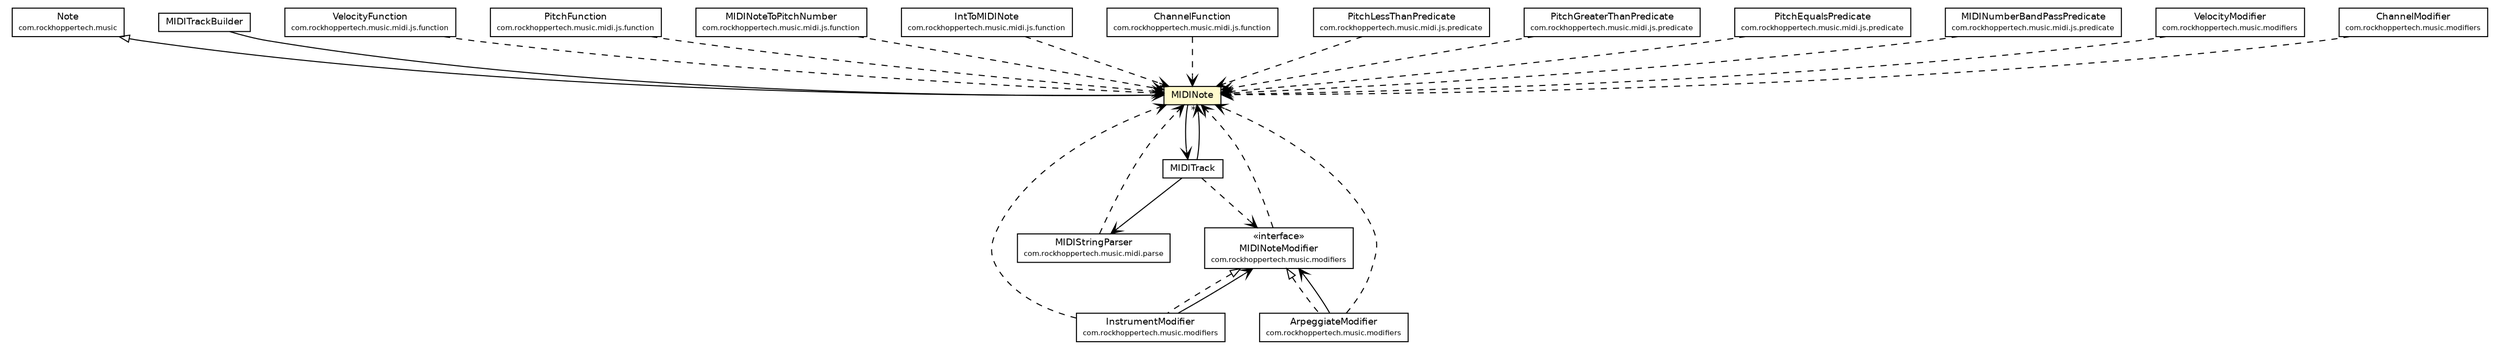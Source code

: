 #!/usr/local/bin/dot
#
# Class diagram 
# Generated by UMLGraph version R5_6-24-gf6e263 (http://www.umlgraph.org/)
#

digraph G {
	edge [fontname="Helvetica",fontsize=10,labelfontname="Helvetica",labelfontsize=10];
	node [fontname="Helvetica",fontsize=10,shape=plaintext];
	nodesep=0.25;
	ranksep=0.5;
	// com.rockhoppertech.music.Note
	c5289 [label=<<table title="com.rockhoppertech.music.Note" border="0" cellborder="1" cellspacing="0" cellpadding="2" port="p" href="../../Note.html">
		<tr><td><table border="0" cellspacing="0" cellpadding="1">
<tr><td align="center" balign="center"> Note </td></tr>
<tr><td align="center" balign="center"><font point-size="7.0"> com.rockhoppertech.music </font></td></tr>
		</table></td></tr>
		</table>>, URL="../../Note.html", fontname="Helvetica", fontcolor="black", fontsize=9.0];
	// com.rockhoppertech.music.midi.js.MIDITrackBuilder
	c5303 [label=<<table title="com.rockhoppertech.music.midi.js.MIDITrackBuilder" border="0" cellborder="1" cellspacing="0" cellpadding="2" port="p" href="./MIDITrackBuilder.html">
		<tr><td><table border="0" cellspacing="0" cellpadding="1">
<tr><td align="center" balign="center"> MIDITrackBuilder </td></tr>
		</table></td></tr>
		</table>>, URL="./MIDITrackBuilder.html", fontname="Helvetica", fontcolor="black", fontsize=9.0];
	// com.rockhoppertech.music.midi.js.MIDITrack
	c5304 [label=<<table title="com.rockhoppertech.music.midi.js.MIDITrack" border="0" cellborder="1" cellspacing="0" cellpadding="2" port="p" href="./MIDITrack.html">
		<tr><td><table border="0" cellspacing="0" cellpadding="1">
<tr><td align="center" balign="center"> MIDITrack </td></tr>
		</table></td></tr>
		</table>>, URL="./MIDITrack.html", fontname="Helvetica", fontcolor="black", fontsize=9.0];
	// com.rockhoppertech.music.midi.js.MIDINote
	c5308 [label=<<table title="com.rockhoppertech.music.midi.js.MIDINote" border="0" cellborder="1" cellspacing="0" cellpadding="2" port="p" bgcolor="lemonChiffon" href="./MIDINote.html">
		<tr><td><table border="0" cellspacing="0" cellpadding="1">
<tr><td align="center" balign="center"> MIDINote </td></tr>
		</table></td></tr>
		</table>>, URL="./MIDINote.html", fontname="Helvetica", fontcolor="black", fontsize=9.0];
	// com.rockhoppertech.music.midi.js.function.VelocityFunction
	c5315 [label=<<table title="com.rockhoppertech.music.midi.js.function.VelocityFunction" border="0" cellborder="1" cellspacing="0" cellpadding="2" port="p" href="./function/VelocityFunction.html">
		<tr><td><table border="0" cellspacing="0" cellpadding="1">
<tr><td align="center" balign="center"> VelocityFunction </td></tr>
<tr><td align="center" balign="center"><font point-size="7.0"> com.rockhoppertech.music.midi.js.function </font></td></tr>
		</table></td></tr>
		</table>>, URL="./function/VelocityFunction.html", fontname="Helvetica", fontcolor="black", fontsize=9.0];
	// com.rockhoppertech.music.midi.js.function.PitchFunction
	c5318 [label=<<table title="com.rockhoppertech.music.midi.js.function.PitchFunction" border="0" cellborder="1" cellspacing="0" cellpadding="2" port="p" href="./function/PitchFunction.html">
		<tr><td><table border="0" cellspacing="0" cellpadding="1">
<tr><td align="center" balign="center"> PitchFunction </td></tr>
<tr><td align="center" balign="center"><font point-size="7.0"> com.rockhoppertech.music.midi.js.function </font></td></tr>
		</table></td></tr>
		</table>>, URL="./function/PitchFunction.html", fontname="Helvetica", fontcolor="black", fontsize=9.0];
	// com.rockhoppertech.music.midi.js.function.MIDINoteToPitchNumber
	c5319 [label=<<table title="com.rockhoppertech.music.midi.js.function.MIDINoteToPitchNumber" border="0" cellborder="1" cellspacing="0" cellpadding="2" port="p" href="./function/MIDINoteToPitchNumber.html">
		<tr><td><table border="0" cellspacing="0" cellpadding="1">
<tr><td align="center" balign="center"> MIDINoteToPitchNumber </td></tr>
<tr><td align="center" balign="center"><font point-size="7.0"> com.rockhoppertech.music.midi.js.function </font></td></tr>
		</table></td></tr>
		</table>>, URL="./function/MIDINoteToPitchNumber.html", fontname="Helvetica", fontcolor="black", fontsize=9.0];
	// com.rockhoppertech.music.midi.js.function.IntToMIDINote
	c5321 [label=<<table title="com.rockhoppertech.music.midi.js.function.IntToMIDINote" border="0" cellborder="1" cellspacing="0" cellpadding="2" port="p" href="./function/IntToMIDINote.html">
		<tr><td><table border="0" cellspacing="0" cellpadding="1">
<tr><td align="center" balign="center"> IntToMIDINote </td></tr>
<tr><td align="center" balign="center"><font point-size="7.0"> com.rockhoppertech.music.midi.js.function </font></td></tr>
		</table></td></tr>
		</table>>, URL="./function/IntToMIDINote.html", fontname="Helvetica", fontcolor="black", fontsize=9.0];
	// com.rockhoppertech.music.midi.js.function.ChannelFunction
	c5323 [label=<<table title="com.rockhoppertech.music.midi.js.function.ChannelFunction" border="0" cellborder="1" cellspacing="0" cellpadding="2" port="p" href="./function/ChannelFunction.html">
		<tr><td><table border="0" cellspacing="0" cellpadding="1">
<tr><td align="center" balign="center"> ChannelFunction </td></tr>
<tr><td align="center" balign="center"><font point-size="7.0"> com.rockhoppertech.music.midi.js.function </font></td></tr>
		</table></td></tr>
		</table>>, URL="./function/ChannelFunction.html", fontname="Helvetica", fontcolor="black", fontsize=9.0];
	// com.rockhoppertech.music.midi.js.predicate.PitchLessThanPredicate
	c5327 [label=<<table title="com.rockhoppertech.music.midi.js.predicate.PitchLessThanPredicate" border="0" cellborder="1" cellspacing="0" cellpadding="2" port="p" href="./predicate/PitchLessThanPredicate.html">
		<tr><td><table border="0" cellspacing="0" cellpadding="1">
<tr><td align="center" balign="center"> PitchLessThanPredicate </td></tr>
<tr><td align="center" balign="center"><font point-size="7.0"> com.rockhoppertech.music.midi.js.predicate </font></td></tr>
		</table></td></tr>
		</table>>, URL="./predicate/PitchLessThanPredicate.html", fontname="Helvetica", fontcolor="black", fontsize=9.0];
	// com.rockhoppertech.music.midi.js.predicate.PitchGreaterThanPredicate
	c5328 [label=<<table title="com.rockhoppertech.music.midi.js.predicate.PitchGreaterThanPredicate" border="0" cellborder="1" cellspacing="0" cellpadding="2" port="p" href="./predicate/PitchGreaterThanPredicate.html">
		<tr><td><table border="0" cellspacing="0" cellpadding="1">
<tr><td align="center" balign="center"> PitchGreaterThanPredicate </td></tr>
<tr><td align="center" balign="center"><font point-size="7.0"> com.rockhoppertech.music.midi.js.predicate </font></td></tr>
		</table></td></tr>
		</table>>, URL="./predicate/PitchGreaterThanPredicate.html", fontname="Helvetica", fontcolor="black", fontsize=9.0];
	// com.rockhoppertech.music.midi.js.predicate.PitchEqualsPredicate
	c5329 [label=<<table title="com.rockhoppertech.music.midi.js.predicate.PitchEqualsPredicate" border="0" cellborder="1" cellspacing="0" cellpadding="2" port="p" href="./predicate/PitchEqualsPredicate.html">
		<tr><td><table border="0" cellspacing="0" cellpadding="1">
<tr><td align="center" balign="center"> PitchEqualsPredicate </td></tr>
<tr><td align="center" balign="center"><font point-size="7.0"> com.rockhoppertech.music.midi.js.predicate </font></td></tr>
		</table></td></tr>
		</table>>, URL="./predicate/PitchEqualsPredicate.html", fontname="Helvetica", fontcolor="black", fontsize=9.0];
	// com.rockhoppertech.music.midi.js.predicate.MIDINumberBandPassPredicate
	c5330 [label=<<table title="com.rockhoppertech.music.midi.js.predicate.MIDINumberBandPassPredicate" border="0" cellborder="1" cellspacing="0" cellpadding="2" port="p" href="./predicate/MIDINumberBandPassPredicate.html">
		<tr><td><table border="0" cellspacing="0" cellpadding="1">
<tr><td align="center" balign="center"> MIDINumberBandPassPredicate </td></tr>
<tr><td align="center" balign="center"><font point-size="7.0"> com.rockhoppertech.music.midi.js.predicate </font></td></tr>
		</table></td></tr>
		</table>>, URL="./predicate/MIDINumberBandPassPredicate.html", fontname="Helvetica", fontcolor="black", fontsize=9.0];
	// com.rockhoppertech.music.midi.parse.MIDIStringParser
	c5337 [label=<<table title="com.rockhoppertech.music.midi.parse.MIDIStringParser" border="0" cellborder="1" cellspacing="0" cellpadding="2" port="p" href="../parse/MIDIStringParser.html">
		<tr><td><table border="0" cellspacing="0" cellpadding="1">
<tr><td align="center" balign="center"> MIDIStringParser </td></tr>
<tr><td align="center" balign="center"><font point-size="7.0"> com.rockhoppertech.music.midi.parse </font></td></tr>
		</table></td></tr>
		</table>>, URL="../parse/MIDIStringParser.html", fontname="Helvetica", fontcolor="black", fontsize=9.0];
	// com.rockhoppertech.music.modifiers.VelocityModifier
	c5340 [label=<<table title="com.rockhoppertech.music.modifiers.VelocityModifier" border="0" cellborder="1" cellspacing="0" cellpadding="2" port="p" href="../../modifiers/VelocityModifier.html">
		<tr><td><table border="0" cellspacing="0" cellpadding="1">
<tr><td align="center" balign="center"> VelocityModifier </td></tr>
<tr><td align="center" balign="center"><font point-size="7.0"> com.rockhoppertech.music.modifiers </font></td></tr>
		</table></td></tr>
		</table>>, URL="../../modifiers/VelocityModifier.html", fontname="Helvetica", fontcolor="black", fontsize=9.0];
	// com.rockhoppertech.music.modifiers.MIDINoteModifier
	c5348 [label=<<table title="com.rockhoppertech.music.modifiers.MIDINoteModifier" border="0" cellborder="1" cellspacing="0" cellpadding="2" port="p" href="../../modifiers/MIDINoteModifier.html">
		<tr><td><table border="0" cellspacing="0" cellpadding="1">
<tr><td align="center" balign="center"> &#171;interface&#187; </td></tr>
<tr><td align="center" balign="center"> MIDINoteModifier </td></tr>
<tr><td align="center" balign="center"><font point-size="7.0"> com.rockhoppertech.music.modifiers </font></td></tr>
		</table></td></tr>
		</table>>, URL="../../modifiers/MIDINoteModifier.html", fontname="Helvetica", fontcolor="black", fontsize=9.0];
	// com.rockhoppertech.music.modifiers.InstrumentModifier
	c5349 [label=<<table title="com.rockhoppertech.music.modifiers.InstrumentModifier" border="0" cellborder="1" cellspacing="0" cellpadding="2" port="p" href="../../modifiers/InstrumentModifier.html">
		<tr><td><table border="0" cellspacing="0" cellpadding="1">
<tr><td align="center" balign="center"> InstrumentModifier </td></tr>
<tr><td align="center" balign="center"><font point-size="7.0"> com.rockhoppertech.music.modifiers </font></td></tr>
		</table></td></tr>
		</table>>, URL="../../modifiers/InstrumentModifier.html", fontname="Helvetica", fontcolor="black", fontsize=9.0];
	// com.rockhoppertech.music.modifiers.ChannelModifier
	c5351 [label=<<table title="com.rockhoppertech.music.modifiers.ChannelModifier" border="0" cellborder="1" cellspacing="0" cellpadding="2" port="p" href="../../modifiers/ChannelModifier.html">
		<tr><td><table border="0" cellspacing="0" cellpadding="1">
<tr><td align="center" balign="center"> ChannelModifier </td></tr>
<tr><td align="center" balign="center"><font point-size="7.0"> com.rockhoppertech.music.modifiers </font></td></tr>
		</table></td></tr>
		</table>>, URL="../../modifiers/ChannelModifier.html", fontname="Helvetica", fontcolor="black", fontsize=9.0];
	// com.rockhoppertech.music.modifiers.ArpeggiateModifier
	c5352 [label=<<table title="com.rockhoppertech.music.modifiers.ArpeggiateModifier" border="0" cellborder="1" cellspacing="0" cellpadding="2" port="p" href="../../modifiers/ArpeggiateModifier.html">
		<tr><td><table border="0" cellspacing="0" cellpadding="1">
<tr><td align="center" balign="center"> ArpeggiateModifier </td></tr>
<tr><td align="center" balign="center"><font point-size="7.0"> com.rockhoppertech.music.modifiers </font></td></tr>
		</table></td></tr>
		</table>>, URL="../../modifiers/ArpeggiateModifier.html", fontname="Helvetica", fontcolor="black", fontsize=9.0];
	//com.rockhoppertech.music.midi.js.MIDINote extends com.rockhoppertech.music.Note
	c5289:p -> c5308:p [dir=back,arrowtail=empty];
	//com.rockhoppertech.music.modifiers.InstrumentModifier implements com.rockhoppertech.music.modifiers.MIDINoteModifier
	c5348:p -> c5349:p [dir=back,arrowtail=empty,style=dashed];
	//com.rockhoppertech.music.modifiers.ArpeggiateModifier implements com.rockhoppertech.music.modifiers.MIDINoteModifier
	c5348:p -> c5352:p [dir=back,arrowtail=empty,style=dashed];
	// com.rockhoppertech.music.midi.js.MIDITrackBuilder NAVASSOC com.rockhoppertech.music.midi.js.MIDINote
	c5303:p -> c5308:p [taillabel="", label="", headlabel="*", fontname="Helvetica", fontcolor="black", fontsize=10.0, color="black", arrowhead=open];
	// com.rockhoppertech.music.midi.js.MIDITrack NAVASSOC com.rockhoppertech.music.midi.js.MIDINote
	c5304:p -> c5308:p [taillabel="", label="", headlabel="*", fontname="Helvetica", fontcolor="black", fontsize=10.0, color="black", arrowhead=open];
	// com.rockhoppertech.music.midi.js.MIDITrack NAVASSOC com.rockhoppertech.music.midi.parse.MIDIStringParser
	c5304:p -> c5337:p [taillabel="", label="", headlabel="", fontname="Helvetica", fontcolor="black", fontsize=10.0, color="black", arrowhead=open];
	// com.rockhoppertech.music.midi.js.MIDINote NAVASSOC com.rockhoppertech.music.midi.js.MIDITrack
	c5308:p -> c5304:p [taillabel="", label="", headlabel="", fontname="Helvetica", fontcolor="black", fontsize=10.0, color="black", arrowhead=open];
	// com.rockhoppertech.music.modifiers.InstrumentModifier NAVASSOC com.rockhoppertech.music.modifiers.MIDINoteModifier
	c5349:p -> c5348:p [taillabel="", label="", headlabel="", fontname="Helvetica", fontcolor="black", fontsize=10.0, color="black", arrowhead=open];
	// com.rockhoppertech.music.modifiers.ArpeggiateModifier NAVASSOC com.rockhoppertech.music.modifiers.MIDINoteModifier
	c5352:p -> c5348:p [taillabel="", label="", headlabel="", fontname="Helvetica", fontcolor="black", fontsize=10.0, color="black", arrowhead=open];
	// com.rockhoppertech.music.midi.js.MIDITrack DEPEND com.rockhoppertech.music.modifiers.MIDINoteModifier
	c5304:p -> c5348:p [taillabel="", label="", headlabel="", fontname="Helvetica", fontcolor="black", fontsize=10.0, color="black", arrowhead=open, style=dashed];
	// com.rockhoppertech.music.midi.js.function.VelocityFunction DEPEND com.rockhoppertech.music.midi.js.MIDINote
	c5315:p -> c5308:p [taillabel="", label="", headlabel="", fontname="Helvetica", fontcolor="black", fontsize=10.0, color="black", arrowhead=open, style=dashed];
	// com.rockhoppertech.music.midi.js.function.PitchFunction DEPEND com.rockhoppertech.music.midi.js.MIDINote
	c5318:p -> c5308:p [taillabel="", label="", headlabel="", fontname="Helvetica", fontcolor="black", fontsize=10.0, color="black", arrowhead=open, style=dashed];
	// com.rockhoppertech.music.midi.js.function.MIDINoteToPitchNumber DEPEND com.rockhoppertech.music.midi.js.MIDINote
	c5319:p -> c5308:p [taillabel="", label="", headlabel="", fontname="Helvetica", fontcolor="black", fontsize=10.0, color="black", arrowhead=open, style=dashed];
	// com.rockhoppertech.music.midi.js.function.IntToMIDINote DEPEND com.rockhoppertech.music.midi.js.MIDINote
	c5321:p -> c5308:p [taillabel="", label="", headlabel="", fontname="Helvetica", fontcolor="black", fontsize=10.0, color="black", arrowhead=open, style=dashed];
	// com.rockhoppertech.music.midi.js.function.ChannelFunction DEPEND com.rockhoppertech.music.midi.js.MIDINote
	c5323:p -> c5308:p [taillabel="", label="", headlabel="", fontname="Helvetica", fontcolor="black", fontsize=10.0, color="black", arrowhead=open, style=dashed];
	// com.rockhoppertech.music.midi.js.predicate.PitchLessThanPredicate DEPEND com.rockhoppertech.music.midi.js.MIDINote
	c5327:p -> c5308:p [taillabel="", label="", headlabel="", fontname="Helvetica", fontcolor="black", fontsize=10.0, color="black", arrowhead=open, style=dashed];
	// com.rockhoppertech.music.midi.js.predicate.PitchGreaterThanPredicate DEPEND com.rockhoppertech.music.midi.js.MIDINote
	c5328:p -> c5308:p [taillabel="", label="", headlabel="", fontname="Helvetica", fontcolor="black", fontsize=10.0, color="black", arrowhead=open, style=dashed];
	// com.rockhoppertech.music.midi.js.predicate.PitchEqualsPredicate DEPEND com.rockhoppertech.music.midi.js.MIDINote
	c5329:p -> c5308:p [taillabel="", label="", headlabel="", fontname="Helvetica", fontcolor="black", fontsize=10.0, color="black", arrowhead=open, style=dashed];
	// com.rockhoppertech.music.midi.js.predicate.MIDINumberBandPassPredicate DEPEND com.rockhoppertech.music.midi.js.MIDINote
	c5330:p -> c5308:p [taillabel="", label="", headlabel="", fontname="Helvetica", fontcolor="black", fontsize=10.0, color="black", arrowhead=open, style=dashed];
	// com.rockhoppertech.music.midi.parse.MIDIStringParser DEPEND com.rockhoppertech.music.midi.js.MIDINote
	c5337:p -> c5308:p [taillabel="", label="", headlabel="", fontname="Helvetica", fontcolor="black", fontsize=10.0, color="black", arrowhead=open, style=dashed];
	// com.rockhoppertech.music.modifiers.VelocityModifier DEPEND com.rockhoppertech.music.midi.js.MIDINote
	c5340:p -> c5308:p [taillabel="", label="", headlabel="", fontname="Helvetica", fontcolor="black", fontsize=10.0, color="black", arrowhead=open, style=dashed];
	// com.rockhoppertech.music.modifiers.MIDINoteModifier DEPEND com.rockhoppertech.music.midi.js.MIDINote
	c5348:p -> c5308:p [taillabel="", label="", headlabel="", fontname="Helvetica", fontcolor="black", fontsize=10.0, color="black", arrowhead=open, style=dashed];
	// com.rockhoppertech.music.modifiers.InstrumentModifier DEPEND com.rockhoppertech.music.midi.js.MIDINote
	c5349:p -> c5308:p [taillabel="", label="", headlabel="", fontname="Helvetica", fontcolor="black", fontsize=10.0, color="black", arrowhead=open, style=dashed];
	// com.rockhoppertech.music.modifiers.ChannelModifier DEPEND com.rockhoppertech.music.midi.js.MIDINote
	c5351:p -> c5308:p [taillabel="", label="", headlabel="", fontname="Helvetica", fontcolor="black", fontsize=10.0, color="black", arrowhead=open, style=dashed];
	// com.rockhoppertech.music.modifiers.ArpeggiateModifier DEPEND com.rockhoppertech.music.midi.js.MIDINote
	c5352:p -> c5308:p [taillabel="", label="", headlabel="", fontname="Helvetica", fontcolor="black", fontsize=10.0, color="black", arrowhead=open, style=dashed];
}

